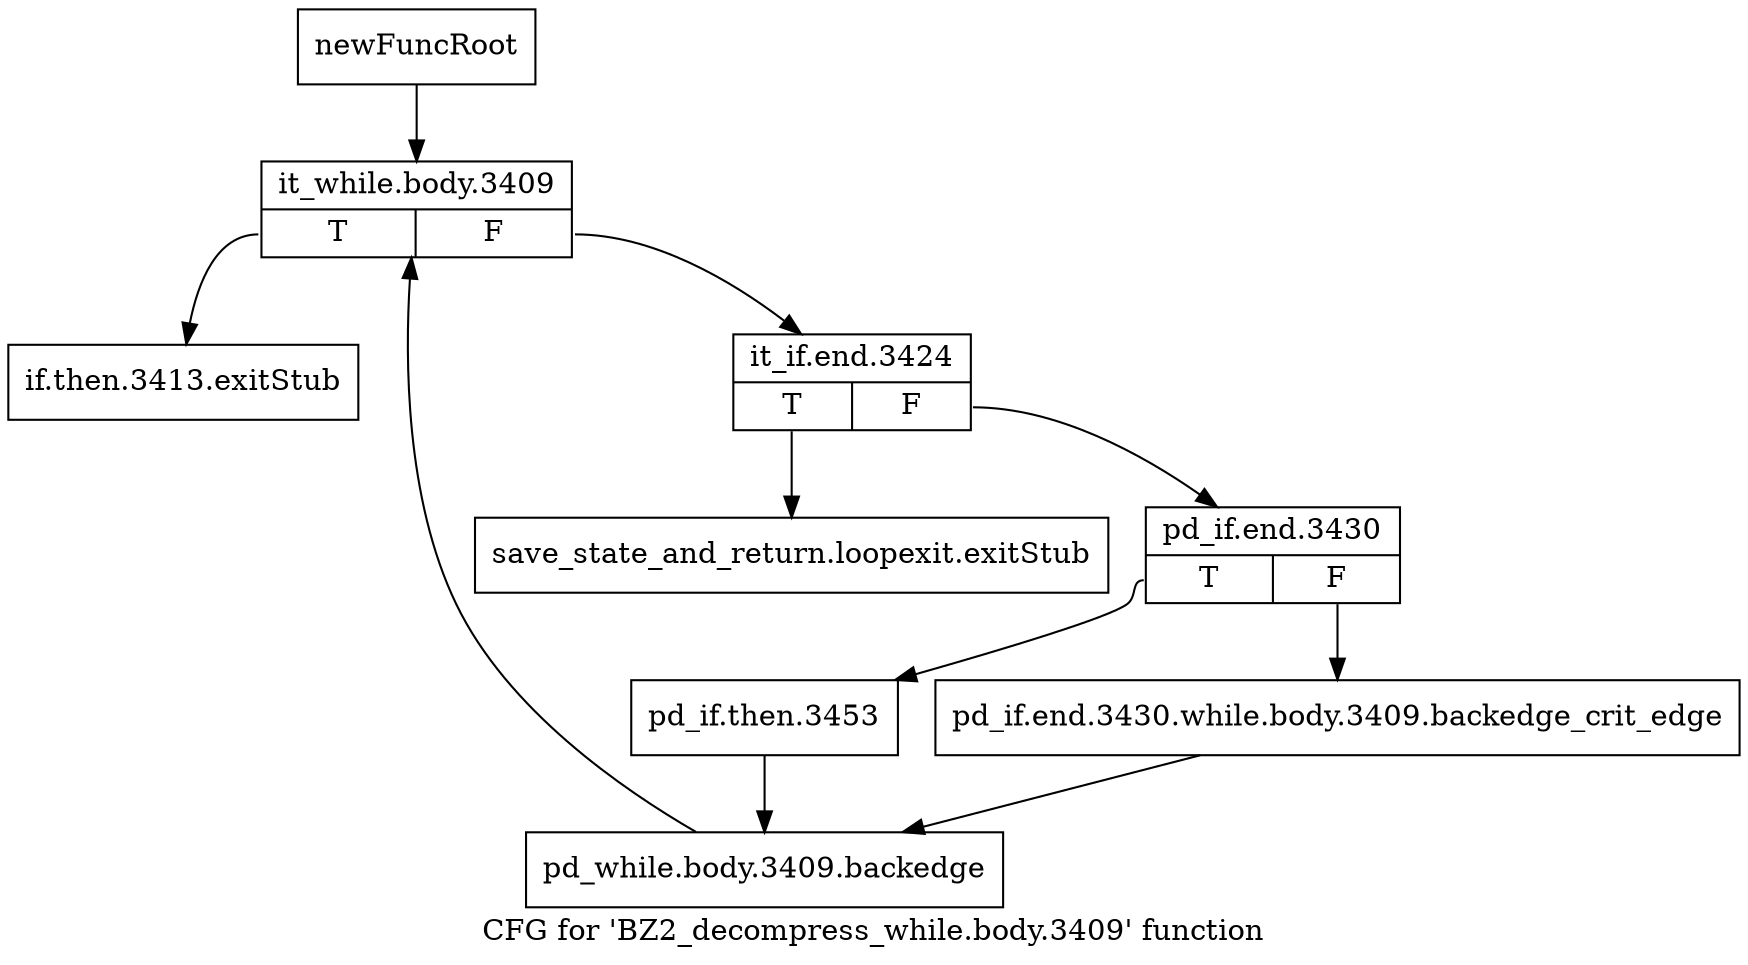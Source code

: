 digraph "CFG for 'BZ2_decompress_while.body.3409' function" {
	label="CFG for 'BZ2_decompress_while.body.3409' function";

	Node0x192c7c0 [shape=record,label="{newFuncRoot}"];
	Node0x192c7c0 -> Node0x192c8b0;
	Node0x192c810 [shape=record,label="{if.then.3413.exitStub}"];
	Node0x192c860 [shape=record,label="{save_state_and_return.loopexit.exitStub}"];
	Node0x192c8b0 [shape=record,label="{it_while.body.3409|{<s0>T|<s1>F}}"];
	Node0x192c8b0:s0 -> Node0x192c810;
	Node0x192c8b0:s1 -> Node0x192c900;
	Node0x192c900 [shape=record,label="{it_if.end.3424|{<s0>T|<s1>F}}"];
	Node0x192c900:s0 -> Node0x192c860;
	Node0x192c900:s1 -> Node0x192c950;
	Node0x192c950 [shape=record,label="{pd_if.end.3430|{<s0>T|<s1>F}}"];
	Node0x192c950:s0 -> Node0x192c9f0;
	Node0x192c950:s1 -> Node0x192c9a0;
	Node0x192c9a0 [shape=record,label="{pd_if.end.3430.while.body.3409.backedge_crit_edge}"];
	Node0x192c9a0 -> Node0x192ca40;
	Node0x192c9f0 [shape=record,label="{pd_if.then.3453}"];
	Node0x192c9f0 -> Node0x192ca40;
	Node0x192ca40 [shape=record,label="{pd_while.body.3409.backedge}"];
	Node0x192ca40 -> Node0x192c8b0;
}
